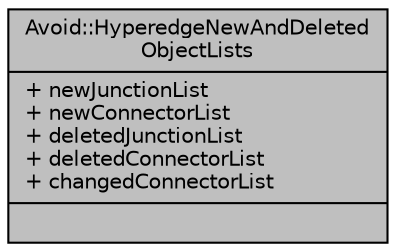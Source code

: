 digraph "Avoid::HyperedgeNewAndDeletedObjectLists"
{
  edge [fontname="Helvetica",fontsize="10",labelfontname="Helvetica",labelfontsize="10"];
  node [fontname="Helvetica",fontsize="10",shape=record];
  Node1 [label="{Avoid::HyperedgeNewAndDeleted\lObjectLists\n|+ newJunctionList\l+ newConnectorList\l+ deletedJunctionList\l+ deletedConnectorList\l+ changedConnectorList\l|}",height=0.2,width=0.4,color="black", fillcolor="grey75", style="filled", fontcolor="black"];
}
